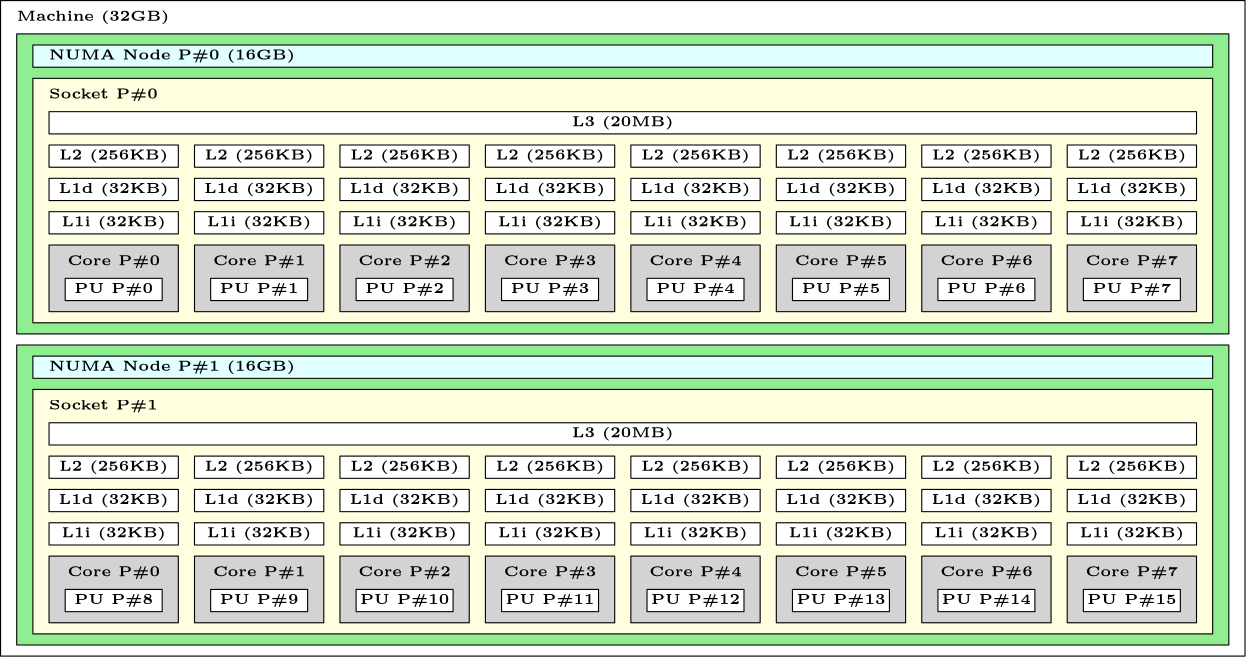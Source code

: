<?xml version="1.0"?>
<!DOCTYPE ipe SYSTEM "ipe.dtd">
<ipe version="70107" creator="Ipe 7.1.7">
<info created="D:20160802224823" modified="D:20160802232026"/>
<ipestyle name="basic">
<symbol name="arrow/arc(spx)">
<path stroke="sym-stroke" fill="sym-stroke" pen="sym-pen">
0 0 m
-1 0.333 l
-1 -0.333 l
h
</path>
</symbol>
<symbol name="arrow/farc(spx)">
<path stroke="sym-stroke" fill="white" pen="sym-pen">
0 0 m
-1 0.333 l
-1 -0.333 l
h
</path>
</symbol>
<symbol name="arrow/ptarc(spx)">
<path stroke="sym-stroke" fill="sym-stroke" pen="sym-pen">
0 0 m
-1 0.333 l
-0.8 0 l
-1 -0.333 l
h
</path>
</symbol>
<symbol name="arrow/fptarc(spx)">
<path stroke="sym-stroke" fill="white" pen="sym-pen">
0 0 m
-1 0.333 l
-0.8 0 l
-1 -0.333 l
h
</path>
</symbol>
<symbol name="mark/circle(sx)" transformations="translations">
<path fill="sym-stroke">
0.6 0 0 0.6 0 0 e
0.4 0 0 0.4 0 0 e
</path>
</symbol>
<symbol name="mark/disk(sx)" transformations="translations">
<path fill="sym-stroke">
0.6 0 0 0.6 0 0 e
</path>
</symbol>
<symbol name="mark/fdisk(sfx)" transformations="translations">
<group>
<path fill="sym-fill">
0.5 0 0 0.5 0 0 e
</path>
<path fill="sym-stroke" fillrule="eofill">
0.6 0 0 0.6 0 0 e
0.4 0 0 0.4 0 0 e
</path>
</group>
</symbol>
<symbol name="mark/box(sx)" transformations="translations">
<path fill="sym-stroke" fillrule="eofill">
-0.6 -0.6 m
0.6 -0.6 l
0.6 0.6 l
-0.6 0.6 l
h
-0.4 -0.4 m
0.4 -0.4 l
0.4 0.4 l
-0.4 0.4 l
h
</path>
</symbol>
<symbol name="mark/square(sx)" transformations="translations">
<path fill="sym-stroke">
-0.6 -0.6 m
0.6 -0.6 l
0.6 0.6 l
-0.6 0.6 l
h
</path>
</symbol>
<symbol name="mark/fsquare(sfx)" transformations="translations">
<group>
<path fill="sym-fill">
-0.5 -0.5 m
0.5 -0.5 l
0.5 0.5 l
-0.5 0.5 l
h
</path>
<path fill="sym-stroke" fillrule="eofill">
-0.6 -0.6 m
0.6 -0.6 l
0.6 0.6 l
-0.6 0.6 l
h
-0.4 -0.4 m
0.4 -0.4 l
0.4 0.4 l
-0.4 0.4 l
h
</path>
</group>
</symbol>
<symbol name="mark/cross(sx)" transformations="translations">
<group>
<path fill="sym-stroke">
-0.43 -0.57 m
0.57 0.43 l
0.43 0.57 l
-0.57 -0.43 l
h
</path>
<path fill="sym-stroke">
-0.43 0.57 m
0.57 -0.43 l
0.43 -0.57 l
-0.57 0.43 l
h
</path>
</group>
</symbol>
<symbol name="arrow/fnormal(spx)">
<path stroke="sym-stroke" fill="white" pen="sym-pen">
0 0 m
-1 0.333 l
-1 -0.333 l
h
</path>
</symbol>
<symbol name="arrow/pointed(spx)">
<path stroke="sym-stroke" fill="sym-stroke" pen="sym-pen">
0 0 m
-1 0.333 l
-0.8 0 l
-1 -0.333 l
h
</path>
</symbol>
<symbol name="arrow/fpointed(spx)">
<path stroke="sym-stroke" fill="white" pen="sym-pen">
0 0 m
-1 0.333 l
-0.8 0 l
-1 -0.333 l
h
</path>
</symbol>
<symbol name="arrow/linear(spx)">
<path stroke="sym-stroke" pen="sym-pen">
-1 0.333 m
0 0 l
-1 -0.333 l
</path>
</symbol>
<symbol name="arrow/fdouble(spx)">
<path stroke="sym-stroke" fill="white" pen="sym-pen">
0 0 m
-1 0.333 l
-1 -0.333 l
h
-1 0 m
-2 0.333 l
-2 -0.333 l
h
</path>
</symbol>
<symbol name="arrow/double(spx)">
<path stroke="sym-stroke" fill="sym-stroke" pen="sym-pen">
0 0 m
-1 0.333 l
-1 -0.333 l
h
-1 0 m
-2 0.333 l
-2 -0.333 l
h
</path>
</symbol>
<pen name="heavier" value="0.8"/>
<pen name="fat" value="1.2"/>
<pen name="ultrafat" value="2"/>
<symbolsize name="large" value="5"/>
<symbolsize name="small" value="2"/>
<symbolsize name="tiny" value="1.1"/>
<arrowsize name="large" value="10"/>
<arrowsize name="small" value="5"/>
<arrowsize name="tiny" value="3"/>
<color name="red" value="1 0 0"/>
<color name="green" value="0 1 0"/>
<color name="blue" value="0 0 1"/>
<color name="yellow" value="1 1 0"/>
<color name="orange" value="1 0.647 0"/>
<color name="gold" value="1 0.843 0"/>
<color name="purple" value="0.627 0.125 0.941"/>
<color name="gray" value="0.745"/>
<color name="brown" value="0.647 0.165 0.165"/>
<color name="navy" value="0 0 0.502"/>
<color name="pink" value="1 0.753 0.796"/>
<color name="seagreen" value="0.18 0.545 0.341"/>
<color name="turquoise" value="0.251 0.878 0.816"/>
<color name="violet" value="0.933 0.51 0.933"/>
<color name="darkblue" value="0 0 0.545"/>
<color name="darkcyan" value="0 0.545 0.545"/>
<color name="darkgray" value="0.663"/>
<color name="darkgreen" value="0 0.392 0"/>
<color name="darkmagenta" value="0.545 0 0.545"/>
<color name="darkorange" value="1 0.549 0"/>
<color name="darkred" value="0.545 0 0"/>
<color name="lightblue" value="0.678 0.847 0.902"/>
<color name="lightcyan" value="0.878 1 1"/>
<color name="lightgray" value="0.827"/>
<color name="lightgreen" value="0.565 0.933 0.565"/>
<color name="lightyellow" value="1 1 0.878"/>
<dashstyle name="dashed" value="[4] 0"/>
<dashstyle name="dotted" value="[1 3] 0"/>
<dashstyle name="dash dotted" value="[4 2 1 2] 0"/>
<dashstyle name="dash dot dotted" value="[4 2 1 2 1 2] 0"/>
<textsize name="large" value="\large"/>
<textsize name="Large" value="\Large"/>
<textsize name="LARGE" value="\LARGE"/>
<textsize name="huge" value="\huge"/>
<textsize name="Huge" value="\Huge"/>
<textsize name="small" value="\small"/>
<textsize name="footnote" value="\footnotesize"/>
<textsize name="tiny" value="\tiny"/>
<textstyle name="center" begin="\begin{center}" end="\end{center}"/>
<textstyle name="itemize" begin="\begin{itemize}" end="\end{itemize}"/>
<textstyle name="item" begin="\begin{itemize}\item{}" end="\end{itemize}"/>
<gridsize name="4 pts" value="4"/>
<gridsize name="8 pts (~3 mm)" value="8"/>
<gridsize name="16 pts (~6 mm)" value="16"/>
<gridsize name="32 pts (~12 mm)" value="32"/>
<gridsize name="10 pts (~3.5 mm)" value="10"/>
<gridsize name="20 pts (~7 mm)" value="20"/>
<gridsize name="14 pts (~5 mm)" value="14"/>
<gridsize name="28 pts (~10 mm)" value="28"/>
<gridsize name="56 pts (~20 mm)" value="56"/>
<anglesize name="90 deg" value="90"/>
<anglesize name="60 deg" value="60"/>
<anglesize name="45 deg" value="45"/>
<anglesize name="30 deg" value="30"/>
<anglesize name="22.5 deg" value="22.5"/>
<tiling name="falling" angle="-60" step="4" width="1"/>
<tiling name="rising" angle="30" step="4" width="1"/>
</ipestyle>
<page>
<layer name="alpha"/>
<view layers="alpha" active="alpha"/>
<path layer="alpha" matrix="0.727273 0 0 0.504274 10.1818 418.496" stroke="black" fill="white">
8 820 m
8 352 l
624 352 l
624 820 l
h
</path>
<path matrix="0.727273 0 0 0.5 21.8182 404" stroke="black" fill="lightgreen">
0 832 m
0 616 l
600 616 l
600 832 l
h
</path>
<path matrix="0.727273 0 0 0.5 21.8182 404" stroke="black" fill="lightyellow">
8 800 m
8 624 l
592 624 l
592 800 l
h
</path>
<path matrix="0.727273 0 0 0.5 -100.364 404" stroke="black" fill="lightgray">
184 680 m
184 632 l
248 632 l
248 680 l
h
</path>
<text matrix="0.727273 0 0 0.5 -97.4545 414" transformations="translations" pos="212 648" stroke="black" type="label" width="33.308" height="3.468" depth="0.96" halign="center" valign="center" size="tiny">\bf Core P\#0</text>
<path matrix="0.872727 0 0 0.5 -128.291 404" stroke="black" fill="white">
192 656 m
192 640 l
232 640 l
232 656 l
h
</path>
<text matrix="0.727273 0 0 0.5 -97.4545 404" transformations="translations" pos="212 648" stroke="black" type="label" width="28.31" height="3.468" depth="0.96" halign="center" valign="center" size="tiny">\bf PU P\#0</text>
<path matrix="0.727273 0 0 0.5 -100.364 404" stroke="black" fill="white">
184 704 m
184 688 l
248 688 l
248 704 l
h
</path>
<text matrix="0.727273 0 0 0.5 -97.4545 428" transformations="translations" pos="212 648" stroke="black" type="label" width="37.511" height="3.741" depth="1.24" halign="center" valign="center" size="tiny">\bf L1i (32KB)</text>
<path matrix="0.727273 0 0 0.5 -100.364 416" stroke="black" fill="white">
184 704 m
184 688 l
248 688 l
248 704 l
h
</path>
<text matrix="0.727273 0 0 0.5 -97.4545 440" transformations="translations" pos="212 648" stroke="black" type="label" width="39.518" height="3.741" depth="1.24" halign="center" valign="center" size="tiny">\bf L1d (32KB)</text>
<path matrix="0.727273 0 0 0.5 -100.364 428" stroke="black" fill="white">
184 704 m
184 688 l
248 688 l
248 704 l
h
</path>
<text matrix="0.727273 0 0 0.5 -97.4545 452" transformations="translations" pos="212 648" stroke="black" type="label" width="39.116" height="3.741" depth="1.24" halign="center" valign="center" size="tiny">\bf L2 (256KB)</text>
<path matrix="0.727273 0 0 0.5 21.8182 404" stroke="black" fill="white">
16 776 m
16 760 l
584 760 l
584 776 l
h
</path>
<text matrix="0.727273 0 0 0.5 85.8182 464" transformations="translations" pos="212 648" stroke="black" type="label" width="36.536" height="3.741" depth="1.24" halign="center" valign="center" size="tiny">\bf L3 (20MB)</text>
<path matrix="0.727273 0 0 0.5 -48 404" stroke="black" fill="lightgray">
184 680 m
184 632 l
248 632 l
248 680 l
h
</path>
<text matrix="0.727273 0 0 0.5 -45.0909 414" transformations="translations" pos="212 648" stroke="black" type="label" width="33.308" height="3.468" depth="0.96" halign="center" valign="center" size="tiny">\bf Core P\#1</text>
<path matrix="0.872727 0 0 0.5 -75.9273 404" stroke="black" fill="white">
192 656 m
192 640 l
232 640 l
232 656 l
h
</path>
<text matrix="0.727273 0 0 0.5 -45.0909 404" transformations="translations" pos="212 648" stroke="black" type="label" width="28.31" height="3.468" depth="0.96" halign="center" valign="center" size="tiny">\bf PU P\#1</text>
<path matrix="0.727273 0 0 0.5 -48 404" stroke="black" fill="white">
184 704 m
184 688 l
248 688 l
248 704 l
h
</path>
<text matrix="0.727273 0 0 0.5 -45.0909 428" transformations="translations" pos="212 648" stroke="black" type="label" width="37.511" height="3.741" depth="1.24" halign="center" valign="center" size="tiny">\bf L1i (32KB)</text>
<path matrix="0.727273 0 0 0.5 -48 416" stroke="black" fill="white">
184 704 m
184 688 l
248 688 l
248 704 l
h
</path>
<text matrix="0.727273 0 0 0.5 -45.0909 440" transformations="translations" pos="212 648" stroke="black" type="label" width="39.518" height="3.741" depth="1.24" halign="center" valign="center" size="tiny">\bf L1d (32KB)</text>
<path matrix="0.727273 0 0 0.5 -48 428" stroke="black" fill="white">
184 704 m
184 688 l
248 688 l
248 704 l
h
</path>
<text matrix="0.727273 0 0 0.5 -45.0909 452" transformations="translations" pos="212 648" stroke="black" type="label" width="39.116" height="3.741" depth="1.24" halign="center" valign="center" size="tiny">\bf L2 (256KB)</text>
<path matrix="0.727273 0 0 0.5 4.36364 404" stroke="black" fill="lightgray">
184 680 m
184 632 l
248 632 l
248 680 l
h
</path>
<text matrix="0.727273 0 0 0.5 7.27273 414" transformations="translations" pos="212 648" stroke="black" type="label" width="33.308" height="3.468" depth="0.96" halign="center" valign="center" size="tiny">\bf Core P\#2</text>
<path matrix="0.872727 0 0 0.5 -23.5636 404" stroke="black" fill="white">
192 656 m
192 640 l
232 640 l
232 656 l
h
</path>
<text matrix="0.727273 0 0 0.5 7.27273 404" transformations="translations" pos="212 648" stroke="black" type="label" width="28.31" height="3.468" depth="0.96" halign="center" valign="center" size="tiny">\bf PU P\#2</text>
<path matrix="0.727273 0 0 0.5 4.36364 404" stroke="black" fill="white">
184 704 m
184 688 l
248 688 l
248 704 l
h
</path>
<text matrix="0.727273 0 0 0.5 7.27273 428" transformations="translations" pos="212 648" stroke="black" type="label" width="37.511" height="3.741" depth="1.24" halign="center" valign="center" size="tiny">\bf L1i (32KB)</text>
<path matrix="0.727273 0 0 0.5 4.36364 416" stroke="black" fill="white">
184 704 m
184 688 l
248 688 l
248 704 l
h
</path>
<text matrix="0.727273 0 0 0.5 7.27273 440" transformations="translations" pos="212 648" stroke="black" type="label" width="39.518" height="3.741" depth="1.24" halign="center" valign="center" size="tiny">\bf L1d (32KB)</text>
<path matrix="0.727273 0 0 0.5 4.36364 428" stroke="black" fill="white">
184 704 m
184 688 l
248 688 l
248 704 l
h
</path>
<text matrix="0.727273 0 0 0.5 7.27273 452" transformations="translations" pos="212 648" stroke="black" type="label" width="39.116" height="3.741" depth="1.24" halign="center" valign="center" size="tiny">\bf L2 (256KB)</text>
<path matrix="0.727273 0 0 0.5 56.7273 404" stroke="black" fill="lightgray">
184 680 m
184 632 l
248 632 l
248 680 l
h
</path>
<text matrix="0.727273 0 0 0.5 59.6364 414" transformations="translations" pos="212 648" stroke="black" type="label" width="33.308" height="3.468" depth="0.96" halign="center" valign="center" size="tiny">\bf Core P\#3</text>
<path matrix="0.872727 0 0 0.5 28.8 404" stroke="black" fill="white">
192 656 m
192 640 l
232 640 l
232 656 l
h
</path>
<text matrix="0.727273 0 0 0.5 59.6364 404" transformations="translations" pos="212 648" stroke="black" type="label" width="28.31" height="3.468" depth="0.96" halign="center" valign="center" size="tiny">\bf PU P\#3</text>
<path matrix="0.727273 0 0 0.5 56.7273 404" stroke="black" fill="white">
184 704 m
184 688 l
248 688 l
248 704 l
h
</path>
<text matrix="0.727273 0 0 0.5 59.6364 428" transformations="translations" pos="212 648" stroke="black" type="label" width="37.511" height="3.741" depth="1.24" halign="center" valign="center" size="tiny">\bf L1i (32KB)</text>
<path matrix="0.727273 0 0 0.5 56.7273 416" stroke="black" fill="white">
184 704 m
184 688 l
248 688 l
248 704 l
h
</path>
<text matrix="0.727273 0 0 0.5 59.6364 440" transformations="translations" pos="212 648" stroke="black" type="label" width="39.518" height="3.741" depth="1.24" halign="center" valign="center" size="tiny">\bf L1d (32KB)</text>
<path matrix="0.727273 0 0 0.5 56.7273 428" stroke="black" fill="white">
184 704 m
184 688 l
248 688 l
248 704 l
h
</path>
<text matrix="0.727273 0 0 0.5 59.6364 452" transformations="translations" pos="212 648" stroke="black" type="label" width="39.116" height="3.741" depth="1.24" halign="center" valign="center" size="tiny">\bf L2 (256KB)</text>
<path matrix="0.727273 0 0 0.5 109.091 404" stroke="black" fill="lightgray">
184 680 m
184 632 l
248 632 l
248 680 l
h
</path>
<text matrix="0.727273 0 0 0.5 112 414" transformations="translations" pos="212 648" stroke="black" type="label" width="33.308" height="3.468" depth="0.96" halign="center" valign="center" size="tiny">\bf Core P\#4</text>
<path matrix="0.872727 0 0 0.5 81.1636 404" stroke="black" fill="white">
192 656 m
192 640 l
232 640 l
232 656 l
h
</path>
<text matrix="0.727273 0 0 0.5 112 404" transformations="translations" pos="212 648" stroke="black" type="label" width="28.31" height="3.468" depth="0.96" halign="center" valign="center" size="tiny">\bf PU P\#4</text>
<path matrix="0.727273 0 0 0.5 109.091 404" stroke="black" fill="white">
184 704 m
184 688 l
248 688 l
248 704 l
h
</path>
<text matrix="0.727273 0 0 0.5 112 428" transformations="translations" pos="212 648" stroke="black" type="label" width="37.511" height="3.741" depth="1.24" halign="center" valign="center" size="tiny">\bf L1i (32KB)</text>
<path matrix="0.727273 0 0 0.5 109.091 416" stroke="black" fill="white">
184 704 m
184 688 l
248 688 l
248 704 l
h
</path>
<text matrix="0.727273 0 0 0.5 112 440" transformations="translations" pos="212 648" stroke="black" type="label" width="39.518" height="3.741" depth="1.24" halign="center" valign="center" size="tiny">\bf L1d (32KB)</text>
<path matrix="0.727273 0 0 0.5 109.091 428" stroke="black" fill="white">
184 704 m
184 688 l
248 688 l
248 704 l
h
</path>
<text matrix="0.727273 0 0 0.5 112 452" transformations="translations" pos="212 648" stroke="black" type="label" width="39.116" height="3.741" depth="1.24" halign="center" valign="center" size="tiny">\bf L2 (256KB)</text>
<path matrix="0.727273 0 0 0.5 161.455 404" stroke="black" fill="lightgray">
184 680 m
184 632 l
248 632 l
248 680 l
h
</path>
<text matrix="0.727273 0 0 0.5 164.364 414" transformations="translations" pos="212 648" stroke="black" type="label" width="33.308" height="3.468" depth="0.96" halign="center" valign="center" size="tiny">\bf Core P\#5</text>
<path matrix="0.872727 0 0 0.5 133.527 404" stroke="black" fill="white">
192 656 m
192 640 l
232 640 l
232 656 l
h
</path>
<text matrix="0.727273 0 0 0.5 164.364 404" transformations="translations" pos="212 648" stroke="black" type="label" width="28.31" height="3.468" depth="0.96" halign="center" valign="center" size="tiny">\bf PU P\#5</text>
<path matrix="0.727273 0 0 0.5 161.455 404" stroke="black" fill="white">
184 704 m
184 688 l
248 688 l
248 704 l
h
</path>
<text matrix="0.727273 0 0 0.5 164.364 428" transformations="translations" pos="212 648" stroke="black" type="label" width="37.511" height="3.741" depth="1.24" halign="center" valign="center" size="tiny">\bf L1i (32KB)</text>
<path matrix="0.727273 0 0 0.5 161.455 416" stroke="black" fill="white">
184 704 m
184 688 l
248 688 l
248 704 l
h
</path>
<text matrix="0.727273 0 0 0.5 164.364 440" transformations="translations" pos="212 648" stroke="black" type="label" width="39.518" height="3.741" depth="1.24" halign="center" valign="center" size="tiny">\bf L1d (32KB)</text>
<path matrix="0.727273 0 0 0.5 161.455 428" stroke="black" fill="white">
184 704 m
184 688 l
248 688 l
248 704 l
h
</path>
<text matrix="0.727273 0 0 0.5 164.364 452" transformations="translations" pos="212 648" stroke="black" type="label" width="39.116" height="3.741" depth="1.24" halign="center" valign="center" size="tiny">\bf L2 (256KB)</text>
<path matrix="0.727273 0 0 0.5 213.818 404" stroke="black" fill="lightgray">
184 680 m
184 632 l
248 632 l
248 680 l
h
</path>
<text matrix="0.727273 0 0 0.5 216.727 414" transformations="translations" pos="212 648" stroke="black" type="label" width="33.308" height="3.468" depth="0.96" halign="center" valign="center" size="tiny">\bf Core P\#6</text>
<path matrix="0.872727 0 0 0.5 185.891 404" stroke="black" fill="white">
192 656 m
192 640 l
232 640 l
232 656 l
h
</path>
<text matrix="0.727273 0 0 0.5 216.727 404" transformations="translations" pos="212 648" stroke="black" type="label" width="28.31" height="3.468" depth="0.96" halign="center" valign="center" size="tiny">\bf PU P\#6</text>
<path matrix="0.727273 0 0 0.5 213.818 404" stroke="black" fill="white">
184 704 m
184 688 l
248 688 l
248 704 l
h
</path>
<text matrix="0.727273 0 0 0.5 216.727 428" transformations="translations" pos="212 648" stroke="black" type="label" width="37.511" height="3.741" depth="1.24" halign="center" valign="center" size="tiny">\bf L1i (32KB)</text>
<path matrix="0.727273 0 0 0.5 213.818 416" stroke="black" fill="white">
184 704 m
184 688 l
248 688 l
248 704 l
h
</path>
<text matrix="0.727273 0 0 0.5 216.727 440" transformations="translations" pos="212 648" stroke="black" type="label" width="39.518" height="3.741" depth="1.24" halign="center" valign="center" size="tiny">\bf L1d (32KB)</text>
<path matrix="0.727273 0 0 0.5 213.818 428" stroke="black" fill="white">
184 704 m
184 688 l
248 688 l
248 704 l
h
</path>
<text matrix="0.727273 0 0 0.5 216.727 452" transformations="translations" pos="212 648" stroke="black" type="label" width="39.116" height="3.741" depth="1.24" halign="center" valign="center" size="tiny">\bf L2 (256KB)</text>
<path matrix="0.727273 0 0 0.5 266.182 404" stroke="black" fill="lightgray">
184 680 m
184 632 l
248 632 l
248 680 l
h
</path>
<text matrix="0.727273 0 0 0.5 269.091 414" transformations="translations" pos="212 648" stroke="black" type="label" width="33.308" height="3.468" depth="0.96" halign="center" valign="center" size="tiny">\bf Core P\#7</text>
<path matrix="0.872727 0 0 0.5 238.255 404" stroke="black" fill="white">
192 656 m
192 640 l
232 640 l
232 656 l
h
</path>
<text matrix="0.727273 0 0 0.5 269.091 404" transformations="translations" pos="212 648" stroke="black" type="label" width="28.31" height="3.468" depth="0.96" halign="center" valign="center" size="tiny">\bf PU P\#7</text>
<path matrix="0.727273 0 0 0.5 266.182 404" stroke="black" fill="white">
184 704 m
184 688 l
248 688 l
248 704 l
h
</path>
<text matrix="0.727273 0 0 0.5 269.091 428" transformations="translations" pos="212 648" stroke="black" type="label" width="37.511" height="3.741" depth="1.24" halign="center" valign="center" size="tiny">\bf L1i (32KB)</text>
<path matrix="0.727273 0 0 0.5 266.182 416" stroke="black" fill="white">
184 704 m
184 688 l
248 688 l
248 704 l
h
</path>
<text matrix="0.727273 0 0 0.5 269.091 440" transformations="translations" pos="212 648" stroke="black" type="label" width="39.518" height="3.741" depth="1.24" halign="center" valign="center" size="tiny">\bf L1d (32KB)</text>
<path matrix="0.727273 0 0 0.5 266.182 428" stroke="black" fill="white">
184 704 m
184 688 l
248 688 l
248 704 l
h
</path>
<text matrix="0.727273 0 0 0.5 269.091 452" transformations="translations" pos="212 648" stroke="black" type="label" width="39.116" height="3.741" depth="1.24" halign="center" valign="center" size="tiny">\bf L2 (256KB)</text>
<text matrix="0.727273 0 0 0.5 21.8182 404" transformations="translations" pos="16 788" stroke="black" type="label" width="39.134" height="3.468" depth="0.96" valign="center" size="tiny">\bf Socket P\#0</text>
<path matrix="0.727273 0 0 0.5 21.8182 404" stroke="black" fill="lightcyan">
8 808 m
8 824 l
592 824 l
592 808 l
h
</path>
<text matrix="0.727273 0 0 0.5 21.8182 418" transformations="translations" pos="16 788" stroke="black" type="label" width="88.572" height="3.741" depth="1.24" valign="center" size="tiny">\bf NUMA Node P\#0 (16GB)</text>
<path matrix="0.727273 0 0 0.5 21.8182 292" stroke="black" fill="lightgreen">
0 832 m
0 616 l
600 616 l
600 832 l
h
</path>
<path matrix="0.727273 0 0 0.5 21.8182 292" stroke="black" fill="lightyellow">
8 800 m
8 624 l
592 624 l
592 800 l
h
</path>
<path matrix="0.727273 0 0 0.5 -100.364 292" stroke="black" fill="lightgray">
184 680 m
184 632 l
248 632 l
248 680 l
h
</path>
<text matrix="0.727273 0 0 0.5 -97.4545 302" transformations="translations" pos="212 648" stroke="black" type="label" width="33.308" height="3.468" depth="0.96" halign="center" valign="center" size="tiny">\bf Core P\#0</text>
<path matrix="0.872727 0 0 0.5 -128.291 292" stroke="black" fill="white">
192 656 m
192 640 l
232 640 l
232 656 l
h
</path>
<text matrix="0.727273 0 0 0.5 -97.4545 292" transformations="translations" pos="212 648" stroke="black" type="label" width="28.31" height="3.468" depth="0.96" halign="center" valign="center" size="tiny">\bf PU P\#8</text>
<path matrix="0.727273 0 0 0.5 -100.364 292" stroke="black" fill="white">
184 704 m
184 688 l
248 688 l
248 704 l
h
</path>
<text matrix="0.727273 0 0 0.5 -97.4545 316" transformations="translations" pos="212 648" stroke="black" type="label" width="37.511" height="3.741" depth="1.24" halign="center" valign="center" size="tiny">\bf L1i (32KB)</text>
<path matrix="0.727273 0 0 0.5 -100.364 304" stroke="black" fill="white">
184 704 m
184 688 l
248 688 l
248 704 l
h
</path>
<text matrix="0.727273 0 0 0.5 -97.4545 328" transformations="translations" pos="212 648" stroke="black" type="label" width="39.518" height="3.741" depth="1.24" halign="center" valign="center" size="tiny">\bf L1d (32KB)</text>
<path matrix="0.727273 0 0 0.5 -100.364 316" stroke="black" fill="white">
184 704 m
184 688 l
248 688 l
248 704 l
h
</path>
<text matrix="0.727273 0 0 0.5 -97.4545 340" transformations="translations" pos="212 648" stroke="black" type="label" width="39.116" height="3.741" depth="1.24" halign="center" valign="center" size="tiny">\bf L2 (256KB)</text>
<path matrix="0.727273 0 0 0.5 21.8182 292" stroke="black" fill="white">
16 776 m
16 760 l
584 760 l
584 776 l
h
</path>
<text matrix="0.727273 0 0 0.5 85.8182 352" transformations="translations" pos="212 648" stroke="black" type="label" width="36.536" height="3.741" depth="1.24" halign="center" valign="center" size="tiny">\bf L3 (20MB)</text>
<path matrix="0.727273 0 0 0.5 -48 292" stroke="black" fill="lightgray">
184 680 m
184 632 l
248 632 l
248 680 l
h
</path>
<text matrix="0.727273 0 0 0.5 -45.0909 302" transformations="translations" pos="212 648" stroke="black" type="label" width="33.308" height="3.468" depth="0.96" halign="center" valign="center" size="tiny">\bf Core P\#1</text>
<path matrix="0.872727 0 0 0.5 -75.9273 292" stroke="black" fill="white">
192 656 m
192 640 l
232 640 l
232 656 l
h
</path>
<text matrix="0.727273 0 0 0.5 -45.0909 292" transformations="translations" pos="212 648" stroke="black" type="label" width="28.31" height="3.468" depth="0.96" halign="center" valign="center" size="tiny">\bf PU P\#9</text>
<path matrix="0.727273 0 0 0.5 -48 292" stroke="black" fill="white">
184 704 m
184 688 l
248 688 l
248 704 l
h
</path>
<text matrix="0.727273 0 0 0.5 -45.0909 316" transformations="translations" pos="212 648" stroke="black" type="label" width="37.511" height="3.741" depth="1.24" halign="center" valign="center" size="tiny">\bf L1i (32KB)</text>
<path matrix="0.727273 0 0 0.5 -48 304" stroke="black" fill="white">
184 704 m
184 688 l
248 688 l
248 704 l
h
</path>
<text matrix="0.727273 0 0 0.5 -45.0909 328" transformations="translations" pos="212 648" stroke="black" type="label" width="39.518" height="3.741" depth="1.24" halign="center" valign="center" size="tiny">\bf L1d (32KB)</text>
<path matrix="0.727273 0 0 0.5 -48 316" stroke="black" fill="white">
184 704 m
184 688 l
248 688 l
248 704 l
h
</path>
<text matrix="0.727273 0 0 0.5 -45.0909 340" transformations="translations" pos="212 648" stroke="black" type="label" width="39.116" height="3.741" depth="1.24" halign="center" valign="center" size="tiny">\bf L2 (256KB)</text>
<path matrix="0.727273 0 0 0.5 4.36364 292" stroke="black" fill="lightgray">
184 680 m
184 632 l
248 632 l
248 680 l
h
</path>
<text matrix="0.727273 0 0 0.5 7.27273 302" transformations="translations" pos="212 648" stroke="black" type="label" width="33.308" height="3.468" depth="0.96" halign="center" valign="center" size="tiny">\bf Core P\#2</text>
<path matrix="0.872727 0 0 0.5 -23.5636 292" stroke="black" fill="white">
192 656 m
192 640 l
232 640 l
232 656 l
h
</path>
<text matrix="0.727273 0 0 0.5 7.27273 292" transformations="translations" pos="212 648" stroke="black" type="label" width="32.087" height="3.468" depth="0.96" halign="center" valign="center" size="tiny">\bf PU P\#10</text>
<path matrix="0.727273 0 0 0.5 4.36364 292" stroke="black" fill="white">
184 704 m
184 688 l
248 688 l
248 704 l
h
</path>
<text matrix="0.727273 0 0 0.5 7.27273 316" transformations="translations" pos="212 648" stroke="black" type="label" width="37.511" height="3.741" depth="1.24" halign="center" valign="center" size="tiny">\bf L1i (32KB)</text>
<path matrix="0.727273 0 0 0.5 4.36364 304" stroke="black" fill="white">
184 704 m
184 688 l
248 688 l
248 704 l
h
</path>
<text matrix="0.727273 0 0 0.5 7.27273 328" transformations="translations" pos="212 648" stroke="black" type="label" width="39.518" height="3.741" depth="1.24" halign="center" valign="center" size="tiny">\bf L1d (32KB)</text>
<path matrix="0.727273 0 0 0.5 4.36364 316" stroke="black" fill="white">
184 704 m
184 688 l
248 688 l
248 704 l
h
</path>
<text matrix="0.727273 0 0 0.5 7.27273 340" transformations="translations" pos="212 648" stroke="black" type="label" width="39.116" height="3.741" depth="1.24" halign="center" valign="center" size="tiny">\bf L2 (256KB)</text>
<path matrix="0.727273 0 0 0.5 56.7273 292" stroke="black" fill="lightgray">
184 680 m
184 632 l
248 632 l
248 680 l
h
</path>
<text matrix="0.727273 0 0 0.5 59.6364 302" transformations="translations" pos="212 648" stroke="black" type="label" width="33.308" height="3.468" depth="0.96" halign="center" valign="center" size="tiny">\bf Core P\#3</text>
<path matrix="0.872727 0 0 0.5 28.8 292" stroke="black" fill="white">
192 656 m
192 640 l
232 640 l
232 656 l
h
</path>
<text matrix="0.727273 0 0 0.5 59.6364 292" transformations="translations" pos="212 648" stroke="black" type="label" width="32.087" height="3.468" depth="0.96" halign="center" valign="center" size="tiny">\bf PU P\#11</text>
<path matrix="0.727273 0 0 0.5 56.7273 292" stroke="black" fill="white">
184 704 m
184 688 l
248 688 l
248 704 l
h
</path>
<text matrix="0.727273 0 0 0.5 59.6364 316" transformations="translations" pos="212 648" stroke="black" type="label" width="37.511" height="3.741" depth="1.24" halign="center" valign="center" size="tiny">\bf L1i (32KB)</text>
<path matrix="0.727273 0 0 0.5 56.7273 304" stroke="black" fill="white">
184 704 m
184 688 l
248 688 l
248 704 l
h
</path>
<text matrix="0.727273 0 0 0.5 59.6364 328" transformations="translations" pos="212 648" stroke="black" type="label" width="39.518" height="3.741" depth="1.24" halign="center" valign="center" size="tiny">\bf L1d (32KB)</text>
<path matrix="0.727273 0 0 0.5 56.7273 316" stroke="black" fill="white">
184 704 m
184 688 l
248 688 l
248 704 l
h
</path>
<text matrix="0.727273 0 0 0.5 59.6364 340" transformations="translations" pos="212 648" stroke="black" type="label" width="39.116" height="3.741" depth="1.24" halign="center" valign="center" size="tiny">\bf L2 (256KB)</text>
<path matrix="0.727273 0 0 0.5 109.091 292" stroke="black" fill="lightgray">
184 680 m
184 632 l
248 632 l
248 680 l
h
</path>
<text matrix="0.727273 0 0 0.5 112 302" transformations="translations" pos="212 648" stroke="black" type="label" width="33.308" height="3.468" depth="0.96" halign="center" valign="center" size="tiny">\bf Core P\#4</text>
<path matrix="0.872727 0 0 0.5 81.1636 292" stroke="black" fill="white">
192 656 m
192 640 l
232 640 l
232 656 l
h
</path>
<text matrix="0.727273 0 0 0.5 112 292" transformations="translations" pos="212 648" stroke="black" type="label" width="32.087" height="3.468" depth="0.96" halign="center" valign="center" size="tiny">\bf PU P\#12</text>
<path matrix="0.727273 0 0 0.5 109.091 292" stroke="black" fill="white">
184 704 m
184 688 l
248 688 l
248 704 l
h
</path>
<text matrix="0.727273 0 0 0.5 112 316" transformations="translations" pos="212 648" stroke="black" type="label" width="37.511" height="3.741" depth="1.24" halign="center" valign="center" size="tiny">\bf L1i (32KB)</text>
<path matrix="0.727273 0 0 0.5 109.091 304" stroke="black" fill="white">
184 704 m
184 688 l
248 688 l
248 704 l
h
</path>
<text matrix="0.727273 0 0 0.5 112 328" transformations="translations" pos="212 648" stroke="black" type="label" width="39.518" height="3.741" depth="1.24" halign="center" valign="center" size="tiny">\bf L1d (32KB)</text>
<path matrix="0.727273 0 0 0.5 109.091 316" stroke="black" fill="white">
184 704 m
184 688 l
248 688 l
248 704 l
h
</path>
<text matrix="0.727273 0 0 0.5 112 340" transformations="translations" pos="212 648" stroke="black" type="label" width="39.116" height="3.741" depth="1.24" halign="center" valign="center" size="tiny">\bf L2 (256KB)</text>
<path matrix="0.727273 0 0 0.5 161.455 292" stroke="black" fill="lightgray">
184 680 m
184 632 l
248 632 l
248 680 l
h
</path>
<text matrix="0.727273 0 0 0.5 164.364 302" transformations="translations" pos="212 648" stroke="black" type="label" width="33.308" height="3.468" depth="0.96" halign="center" valign="center" size="tiny">\bf Core P\#5</text>
<path matrix="0.872727 0 0 0.5 133.527 292" stroke="black" fill="white">
192 656 m
192 640 l
232 640 l
232 656 l
h
</path>
<text matrix="0.727273 0 0 0.5 164.364 292" transformations="translations" pos="212 648" stroke="black" type="label" width="32.087" height="3.468" depth="0.96" halign="center" valign="center" size="tiny">\bf PU P\#13</text>
<path matrix="0.727273 0 0 0.5 161.455 292" stroke="black" fill="white">
184 704 m
184 688 l
248 688 l
248 704 l
h
</path>
<text matrix="0.727273 0 0 0.5 164.364 316" transformations="translations" pos="212 648" stroke="black" type="label" width="37.511" height="3.741" depth="1.24" halign="center" valign="center" size="tiny">\bf L1i (32KB)</text>
<path matrix="0.727273 0 0 0.5 161.455 304" stroke="black" fill="white">
184 704 m
184 688 l
248 688 l
248 704 l
h
</path>
<text matrix="0.727273 0 0 0.5 164.364 328" transformations="translations" pos="212 648" stroke="black" type="label" width="39.518" height="3.741" depth="1.24" halign="center" valign="center" size="tiny">\bf L1d (32KB)</text>
<path matrix="0.727273 0 0 0.5 161.455 316" stroke="black" fill="white">
184 704 m
184 688 l
248 688 l
248 704 l
h
</path>
<text matrix="0.727273 0 0 0.5 164.364 340" transformations="translations" pos="212 648" stroke="black" type="label" width="39.116" height="3.741" depth="1.24" halign="center" valign="center" size="tiny">\bf L2 (256KB)</text>
<path matrix="0.727273 0 0 0.5 213.818 292" stroke="black" fill="lightgray">
184 680 m
184 632 l
248 632 l
248 680 l
h
</path>
<text matrix="0.727273 0 0 0.5 216.727 302" transformations="translations" pos="212 648" stroke="black" type="label" width="33.308" height="3.468" depth="0.96" halign="center" valign="center" size="tiny">\bf Core P\#6</text>
<path matrix="0.872727 0 0 0.5 185.891 292" stroke="black" fill="white">
192 656 m
192 640 l
232 640 l
232 656 l
h
</path>
<text matrix="0.727273 0 0 0.5 216.727 292" transformations="translations" pos="212 648" stroke="black" type="label" width="32.087" height="3.468" depth="0.96" halign="center" valign="center" size="tiny">\bf PU P\#14</text>
<path matrix="0.727273 0 0 0.5 213.818 292" stroke="black" fill="white">
184 704 m
184 688 l
248 688 l
248 704 l
h
</path>
<text matrix="0.727273 0 0 0.5 216.727 316" transformations="translations" pos="212 648" stroke="black" type="label" width="37.511" height="3.741" depth="1.24" halign="center" valign="center" size="tiny">\bf L1i (32KB)</text>
<path matrix="0.727273 0 0 0.5 213.818 304" stroke="black" fill="white">
184 704 m
184 688 l
248 688 l
248 704 l
h
</path>
<text matrix="0.727273 0 0 0.5 216.727 328" transformations="translations" pos="212 648" stroke="black" type="label" width="39.518" height="3.741" depth="1.24" halign="center" valign="center" size="tiny">\bf L1d (32KB)</text>
<path matrix="0.727273 0 0 0.5 213.818 316" stroke="black" fill="white">
184 704 m
184 688 l
248 688 l
248 704 l
h
</path>
<text matrix="0.727273 0 0 0.5 216.727 340" transformations="translations" pos="212 648" stroke="black" type="label" width="39.116" height="3.741" depth="1.24" halign="center" valign="center" size="tiny">\bf L2 (256KB)</text>
<path matrix="0.727273 0 0 0.5 266.182 292" stroke="black" fill="lightgray">
184 680 m
184 632 l
248 632 l
248 680 l
h
</path>
<text matrix="0.727273 0 0 0.5 269.091 302" transformations="translations" pos="212 648" stroke="black" type="label" width="33.308" height="3.468" depth="0.96" halign="center" valign="center" size="tiny">\bf Core P\#7</text>
<path matrix="0.872727 0 0 0.5 238.255 292" stroke="black" fill="white">
192 656 m
192 640 l
232 640 l
232 656 l
h
</path>
<text matrix="0.727273 0 0 0.5 269.091 292" transformations="translations" pos="212 648" stroke="black" type="label" width="32.087" height="3.468" depth="0.96" halign="center" valign="center" size="tiny">\bf PU P\#15</text>
<path matrix="0.727273 0 0 0.5 266.182 292" stroke="black" fill="white">
184 704 m
184 688 l
248 688 l
248 704 l
h
</path>
<text matrix="0.727273 0 0 0.5 269.091 316" transformations="translations" pos="212 648" stroke="black" type="label" width="37.511" height="3.741" depth="1.24" halign="center" valign="center" size="tiny">\bf L1i (32KB)</text>
<path matrix="0.727273 0 0 0.5 266.182 304" stroke="black" fill="white">
184 704 m
184 688 l
248 688 l
248 704 l
h
</path>
<text matrix="0.727273 0 0 0.5 269.091 328" transformations="translations" pos="212 648" stroke="black" type="label" width="39.518" height="3.741" depth="1.24" halign="center" valign="center" size="tiny">\bf L1d (32KB)</text>
<path matrix="0.727273 0 0 0.5 266.182 316" stroke="black" fill="white">
184 704 m
184 688 l
248 688 l
248 704 l
h
</path>
<text matrix="0.727273 0 0 0.5 269.091 340" transformations="translations" pos="212 648" stroke="black" type="label" width="39.116" height="3.741" depth="1.24" halign="center" valign="center" size="tiny">\bf L2 (256KB)</text>
<text matrix="0.727273 0 0 0.5 21.8182 292" transformations="translations" pos="16 788" stroke="black" type="label" width="39.134" height="3.468" depth="0.96" valign="center" size="tiny">\bf Socket P\#1</text>
<path matrix="0.727273 0 0 0.5 21.8182 292" stroke="black" fill="lightcyan">
8 808 m
8 824 l
592 824 l
592 808 l
h
</path>
<text matrix="0.727273 0 0 0.5 21.8182 306" transformations="translations" pos="16 788" stroke="black" type="label" width="88.572" height="3.741" depth="1.24" valign="center" size="tiny">\bf NUMA Node P\#1 (16GB)</text>
<text matrix="0.727273 0 0 0.5 10.1818 432" transformations="translations" pos="16 788" stroke="black" type="label" width="54.946" height="3.741" depth="1.24" valign="center" size="tiny">\bf Machine (32GB)</text>
</page>
</ipe>
